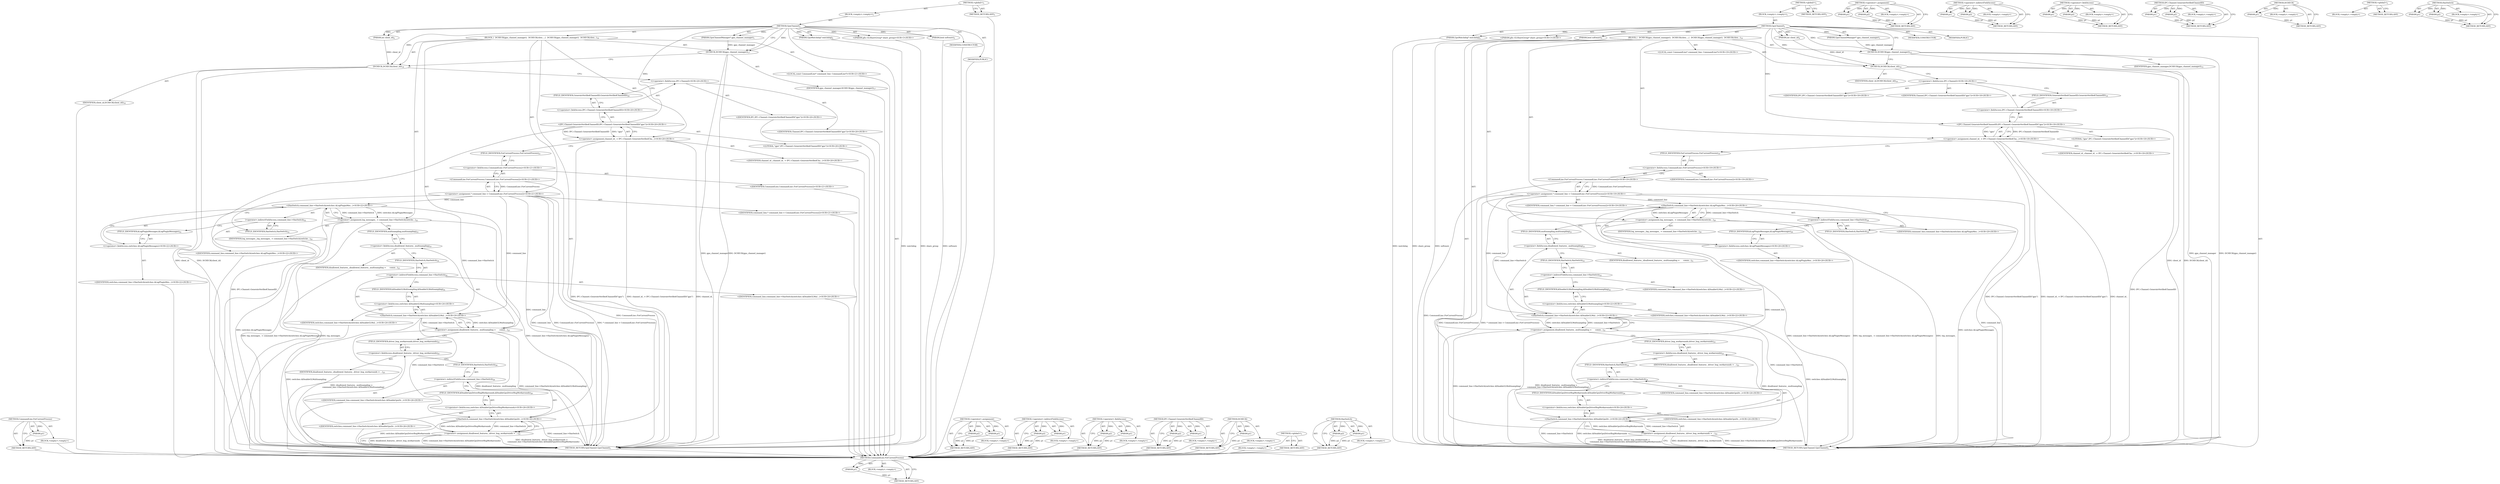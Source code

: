 digraph "HasSwitch" {
vulnerable_120 [label=<(METHOD,CommandLine.ForCurrentProcess)>];
vulnerable_121 [label=<(PARAM,p1)>];
vulnerable_122 [label=<(BLOCK,&lt;empty&gt;,&lt;empty&gt;)>];
vulnerable_123 [label=<(METHOD_RETURN,ANY)>];
vulnerable_6 [label=<(METHOD,&lt;global&gt;)<SUB>1</SUB>>];
vulnerable_7 [label=<(BLOCK,&lt;empty&gt;,&lt;empty&gt;)<SUB>1</SUB>>];
vulnerable_8 [label=<(METHOD,GpuChannel)<SUB>1</SUB>>];
vulnerable_9 [label=<(PARAM,GpuChannelManager* gpu_channel_manager)<SUB>1</SUB>>];
vulnerable_10 [label=<(PARAM,GpuWatchdog* watchdog)<SUB>2</SUB>>];
vulnerable_11 [label="<(PARAM,gfx::GLShareGroup* share_group)<SUB>3</SUB>>"];
vulnerable_12 [label=<(PARAM,int client_id)<SUB>4</SUB>>];
vulnerable_13 [label=<(PARAM,bool software)<SUB>5</SUB>>];
vulnerable_14 [label=<(BLOCK,{
  DCHECK(gpu_channel_manager);
  DCHECK(clien...,{
  DCHECK(gpu_channel_manager);
  DCHECK(clien...)<SUB>16</SUB>>];
vulnerable_15 [label=<(DCHECK,DCHECK(gpu_channel_manager))<SUB>17</SUB>>];
vulnerable_16 [label=<(IDENTIFIER,gpu_channel_manager,DCHECK(gpu_channel_manager))<SUB>17</SUB>>];
vulnerable_17 [label=<(DCHECK,DCHECK(client_id))<SUB>18</SUB>>];
vulnerable_18 [label=<(IDENTIFIER,client_id,DCHECK(client_id))<SUB>18</SUB>>];
vulnerable_19 [label="<(&lt;operator&gt;.assignment,channel_id_ = IPC::Channel::GenerateVerifiedCha...)<SUB>20</SUB>>"];
vulnerable_20 [label="<(IDENTIFIER,channel_id_,channel_id_ = IPC::Channel::GenerateVerifiedCha...)<SUB>20</SUB>>"];
vulnerable_21 [label="<(IPC.Channel.GenerateVerifiedChannelID,IPC::Channel::GenerateVerifiedChannelID(&quot;gpu&quot;))<SUB>20</SUB>>"];
vulnerable_22 [label="<(&lt;operator&gt;.fieldAccess,IPC::Channel::GenerateVerifiedChannelID)<SUB>20</SUB>>"];
vulnerable_23 [label="<(&lt;operator&gt;.fieldAccess,IPC::Channel)<SUB>20</SUB>>"];
vulnerable_24 [label="<(IDENTIFIER,IPC,IPC::Channel::GenerateVerifiedChannelID(&quot;gpu&quot;))<SUB>20</SUB>>"];
vulnerable_25 [label="<(IDENTIFIER,Channel,IPC::Channel::GenerateVerifiedChannelID(&quot;gpu&quot;))<SUB>20</SUB>>"];
vulnerable_26 [label=<(FIELD_IDENTIFIER,GenerateVerifiedChannelID,GenerateVerifiedChannelID)<SUB>20</SUB>>];
vulnerable_27 [label="<(LITERAL,&quot;gpu&quot;,IPC::Channel::GenerateVerifiedChannelID(&quot;gpu&quot;))<SUB>20</SUB>>"];
vulnerable_28 [label="<(LOCAL,const CommandLine* command_line: CommandLine*)<SUB>21</SUB>>"];
vulnerable_29 [label="<(&lt;operator&gt;.assignment,* command_line = CommandLine::ForCurrentProcess())<SUB>21</SUB>>"];
vulnerable_30 [label="<(IDENTIFIER,command_line,* command_line = CommandLine::ForCurrentProcess())<SUB>21</SUB>>"];
vulnerable_31 [label="<(CommandLine.ForCurrentProcess,CommandLine::ForCurrentProcess())<SUB>21</SUB>>"];
vulnerable_32 [label="<(&lt;operator&gt;.fieldAccess,CommandLine::ForCurrentProcess)<SUB>21</SUB>>"];
vulnerable_33 [label="<(IDENTIFIER,CommandLine,CommandLine::ForCurrentProcess())<SUB>21</SUB>>"];
vulnerable_34 [label=<(FIELD_IDENTIFIER,ForCurrentProcess,ForCurrentProcess)<SUB>21</SUB>>];
vulnerable_35 [label=<(&lt;operator&gt;.assignment,log_messages_ = command_line-&gt;HasSwitch(switche...)<SUB>22</SUB>>];
vulnerable_36 [label=<(IDENTIFIER,log_messages_,log_messages_ = command_line-&gt;HasSwitch(switche...)<SUB>22</SUB>>];
vulnerable_37 [label="<(HasSwitch,command_line-&gt;HasSwitch(switches::kLogPluginMes...)<SUB>22</SUB>>"];
vulnerable_38 [label=<(&lt;operator&gt;.indirectFieldAccess,command_line-&gt;HasSwitch)<SUB>22</SUB>>];
vulnerable_39 [label="<(IDENTIFIER,command_line,command_line-&gt;HasSwitch(switches::kLogPluginMes...)<SUB>22</SUB>>"];
vulnerable_40 [label=<(FIELD_IDENTIFIER,HasSwitch,HasSwitch)<SUB>22</SUB>>];
vulnerable_41 [label="<(&lt;operator&gt;.fieldAccess,switches::kLogPluginMessages)<SUB>22</SUB>>"];
vulnerable_42 [label="<(IDENTIFIER,switches,command_line-&gt;HasSwitch(switches::kLogPluginMes...)<SUB>22</SUB>>"];
vulnerable_43 [label=<(FIELD_IDENTIFIER,kLogPluginMessages,kLogPluginMessages)<SUB>22</SUB>>];
vulnerable_44 [label=<(&lt;operator&gt;.assignment,disallowed_features_.multisampling =
      comm...)<SUB>23</SUB>>];
vulnerable_45 [label=<(&lt;operator&gt;.fieldAccess,disallowed_features_.multisampling)<SUB>23</SUB>>];
vulnerable_46 [label=<(IDENTIFIER,disallowed_features_,disallowed_features_.multisampling =
      comm...)<SUB>23</SUB>>];
vulnerable_47 [label=<(FIELD_IDENTIFIER,multisampling,multisampling)<SUB>23</SUB>>];
vulnerable_48 [label="<(HasSwitch,command_line-&gt;HasSwitch(switches::kDisableGLMul...)<SUB>24</SUB>>"];
vulnerable_49 [label=<(&lt;operator&gt;.indirectFieldAccess,command_line-&gt;HasSwitch)<SUB>24</SUB>>];
vulnerable_50 [label="<(IDENTIFIER,command_line,command_line-&gt;HasSwitch(switches::kDisableGLMul...)<SUB>24</SUB>>"];
vulnerable_51 [label=<(FIELD_IDENTIFIER,HasSwitch,HasSwitch)<SUB>24</SUB>>];
vulnerable_52 [label="<(&lt;operator&gt;.fieldAccess,switches::kDisableGLMultisampling)<SUB>24</SUB>>"];
vulnerable_53 [label="<(IDENTIFIER,switches,command_line-&gt;HasSwitch(switches::kDisableGLMul...)<SUB>24</SUB>>"];
vulnerable_54 [label=<(FIELD_IDENTIFIER,kDisableGLMultisampling,kDisableGLMultisampling)<SUB>24</SUB>>];
vulnerable_55 [label=<(&lt;operator&gt;.assignment,disallowed_features_.driver_bug_workarounds =
 ...)<SUB>25</SUB>>];
vulnerable_56 [label=<(&lt;operator&gt;.fieldAccess,disallowed_features_.driver_bug_workarounds)<SUB>25</SUB>>];
vulnerable_57 [label=<(IDENTIFIER,disallowed_features_,disallowed_features_.driver_bug_workarounds =
 ...)<SUB>25</SUB>>];
vulnerable_58 [label=<(FIELD_IDENTIFIER,driver_bug_workarounds,driver_bug_workarounds)<SUB>25</SUB>>];
vulnerable_59 [label="<(HasSwitch,command_line-&gt;HasSwitch(switches::kDisableGpuDr...)<SUB>26</SUB>>"];
vulnerable_60 [label=<(&lt;operator&gt;.indirectFieldAccess,command_line-&gt;HasSwitch)<SUB>26</SUB>>];
vulnerable_61 [label="<(IDENTIFIER,command_line,command_line-&gt;HasSwitch(switches::kDisableGpuDr...)<SUB>26</SUB>>"];
vulnerable_62 [label=<(FIELD_IDENTIFIER,HasSwitch,HasSwitch)<SUB>26</SUB>>];
vulnerable_63 [label="<(&lt;operator&gt;.fieldAccess,switches::kDisableGpuDriverBugWorkarounds)<SUB>26</SUB>>"];
vulnerable_64 [label="<(IDENTIFIER,switches,command_line-&gt;HasSwitch(switches::kDisableGpuDr...)<SUB>26</SUB>>"];
vulnerable_65 [label=<(FIELD_IDENTIFIER,kDisableGpuDriverBugWorkarounds,kDisableGpuDriverBugWorkarounds)<SUB>26</SUB>>];
vulnerable_66 [label=<(MODIFIER,CONSTRUCTOR)>];
vulnerable_67 [label=<(MODIFIER,PUBLIC)>];
vulnerable_68 [label=<(METHOD_RETURN,GpuChannel.GpuChannel)<SUB>1</SUB>>];
vulnerable_70 [label=<(METHOD_RETURN,ANY)<SUB>1</SUB>>];
vulnerable_105 [label=<(METHOD,&lt;operator&gt;.assignment)>];
vulnerable_106 [label=<(PARAM,p1)>];
vulnerable_107 [label=<(PARAM,p2)>];
vulnerable_108 [label=<(BLOCK,&lt;empty&gt;,&lt;empty&gt;)>];
vulnerable_109 [label=<(METHOD_RETURN,ANY)>];
vulnerable_129 [label=<(METHOD,&lt;operator&gt;.indirectFieldAccess)>];
vulnerable_130 [label=<(PARAM,p1)>];
vulnerable_131 [label=<(PARAM,p2)>];
vulnerable_132 [label=<(BLOCK,&lt;empty&gt;,&lt;empty&gt;)>];
vulnerable_133 [label=<(METHOD_RETURN,ANY)>];
vulnerable_115 [label=<(METHOD,&lt;operator&gt;.fieldAccess)>];
vulnerable_116 [label=<(PARAM,p1)>];
vulnerable_117 [label=<(PARAM,p2)>];
vulnerable_118 [label=<(BLOCK,&lt;empty&gt;,&lt;empty&gt;)>];
vulnerable_119 [label=<(METHOD_RETURN,ANY)>];
vulnerable_110 [label=<(METHOD,IPC.Channel.GenerateVerifiedChannelID)>];
vulnerable_111 [label=<(PARAM,p1)>];
vulnerable_112 [label=<(PARAM,p2)>];
vulnerable_113 [label=<(BLOCK,&lt;empty&gt;,&lt;empty&gt;)>];
vulnerable_114 [label=<(METHOD_RETURN,ANY)>];
vulnerable_101 [label=<(METHOD,DCHECK)>];
vulnerable_102 [label=<(PARAM,p1)>];
vulnerable_103 [label=<(BLOCK,&lt;empty&gt;,&lt;empty&gt;)>];
vulnerable_104 [label=<(METHOD_RETURN,ANY)>];
vulnerable_95 [label=<(METHOD,&lt;global&gt;)<SUB>1</SUB>>];
vulnerable_96 [label=<(BLOCK,&lt;empty&gt;,&lt;empty&gt;)>];
vulnerable_97 [label=<(METHOD_RETURN,ANY)>];
vulnerable_124 [label=<(METHOD,HasSwitch)>];
vulnerable_125 [label=<(PARAM,p1)>];
vulnerable_126 [label=<(PARAM,p2)>];
vulnerable_127 [label=<(BLOCK,&lt;empty&gt;,&lt;empty&gt;)>];
vulnerable_128 [label=<(METHOD_RETURN,ANY)>];
fixed_120 [label=<(METHOD,CommandLine.ForCurrentProcess)>];
fixed_121 [label=<(PARAM,p1)>];
fixed_122 [label=<(BLOCK,&lt;empty&gt;,&lt;empty&gt;)>];
fixed_123 [label=<(METHOD_RETURN,ANY)>];
fixed_6 [label=<(METHOD,&lt;global&gt;)<SUB>1</SUB>>];
fixed_7 [label=<(BLOCK,&lt;empty&gt;,&lt;empty&gt;)<SUB>1</SUB>>];
fixed_8 [label=<(METHOD,GpuChannel)<SUB>1</SUB>>];
fixed_9 [label=<(PARAM,GpuChannelManager* gpu_channel_manager)<SUB>1</SUB>>];
fixed_10 [label=<(PARAM,GpuWatchdog* watchdog)<SUB>2</SUB>>];
fixed_11 [label="<(PARAM,gfx::GLShareGroup* share_group)<SUB>3</SUB>>"];
fixed_12 [label=<(PARAM,int client_id)<SUB>4</SUB>>];
fixed_13 [label=<(PARAM,bool software)<SUB>5</SUB>>];
fixed_14 [label=<(BLOCK,{
  DCHECK(gpu_channel_manager);
  DCHECK(clien...,{
  DCHECK(gpu_channel_manager);
  DCHECK(clien...)<SUB>14</SUB>>];
fixed_15 [label=<(DCHECK,DCHECK(gpu_channel_manager))<SUB>15</SUB>>];
fixed_16 [label=<(IDENTIFIER,gpu_channel_manager,DCHECK(gpu_channel_manager))<SUB>15</SUB>>];
fixed_17 [label=<(DCHECK,DCHECK(client_id))<SUB>16</SUB>>];
fixed_18 [label=<(IDENTIFIER,client_id,DCHECK(client_id))<SUB>16</SUB>>];
fixed_19 [label="<(&lt;operator&gt;.assignment,channel_id_ = IPC::Channel::GenerateVerifiedCha...)<SUB>18</SUB>>"];
fixed_20 [label="<(IDENTIFIER,channel_id_,channel_id_ = IPC::Channel::GenerateVerifiedCha...)<SUB>18</SUB>>"];
fixed_21 [label="<(IPC.Channel.GenerateVerifiedChannelID,IPC::Channel::GenerateVerifiedChannelID(&quot;gpu&quot;))<SUB>18</SUB>>"];
fixed_22 [label="<(&lt;operator&gt;.fieldAccess,IPC::Channel::GenerateVerifiedChannelID)<SUB>18</SUB>>"];
fixed_23 [label="<(&lt;operator&gt;.fieldAccess,IPC::Channel)<SUB>18</SUB>>"];
fixed_24 [label="<(IDENTIFIER,IPC,IPC::Channel::GenerateVerifiedChannelID(&quot;gpu&quot;))<SUB>18</SUB>>"];
fixed_25 [label="<(IDENTIFIER,Channel,IPC::Channel::GenerateVerifiedChannelID(&quot;gpu&quot;))<SUB>18</SUB>>"];
fixed_26 [label=<(FIELD_IDENTIFIER,GenerateVerifiedChannelID,GenerateVerifiedChannelID)<SUB>18</SUB>>];
fixed_27 [label="<(LITERAL,&quot;gpu&quot;,IPC::Channel::GenerateVerifiedChannelID(&quot;gpu&quot;))<SUB>18</SUB>>"];
fixed_28 [label="<(LOCAL,const CommandLine* command_line: CommandLine*)<SUB>19</SUB>>"];
fixed_29 [label="<(&lt;operator&gt;.assignment,* command_line = CommandLine::ForCurrentProcess())<SUB>19</SUB>>"];
fixed_30 [label="<(IDENTIFIER,command_line,* command_line = CommandLine::ForCurrentProcess())<SUB>19</SUB>>"];
fixed_31 [label="<(CommandLine.ForCurrentProcess,CommandLine::ForCurrentProcess())<SUB>19</SUB>>"];
fixed_32 [label="<(&lt;operator&gt;.fieldAccess,CommandLine::ForCurrentProcess)<SUB>19</SUB>>"];
fixed_33 [label="<(IDENTIFIER,CommandLine,CommandLine::ForCurrentProcess())<SUB>19</SUB>>"];
fixed_34 [label=<(FIELD_IDENTIFIER,ForCurrentProcess,ForCurrentProcess)<SUB>19</SUB>>];
fixed_35 [label=<(&lt;operator&gt;.assignment,log_messages_ = command_line-&gt;HasSwitch(switche...)<SUB>20</SUB>>];
fixed_36 [label=<(IDENTIFIER,log_messages_,log_messages_ = command_line-&gt;HasSwitch(switche...)<SUB>20</SUB>>];
fixed_37 [label="<(HasSwitch,command_line-&gt;HasSwitch(switches::kLogPluginMes...)<SUB>20</SUB>>"];
fixed_38 [label=<(&lt;operator&gt;.indirectFieldAccess,command_line-&gt;HasSwitch)<SUB>20</SUB>>];
fixed_39 [label="<(IDENTIFIER,command_line,command_line-&gt;HasSwitch(switches::kLogPluginMes...)<SUB>20</SUB>>"];
fixed_40 [label=<(FIELD_IDENTIFIER,HasSwitch,HasSwitch)<SUB>20</SUB>>];
fixed_41 [label="<(&lt;operator&gt;.fieldAccess,switches::kLogPluginMessages)<SUB>20</SUB>>"];
fixed_42 [label="<(IDENTIFIER,switches,command_line-&gt;HasSwitch(switches::kLogPluginMes...)<SUB>20</SUB>>"];
fixed_43 [label=<(FIELD_IDENTIFIER,kLogPluginMessages,kLogPluginMessages)<SUB>20</SUB>>];
fixed_44 [label=<(&lt;operator&gt;.assignment,disallowed_features_.multisampling =
      comm...)<SUB>21</SUB>>];
fixed_45 [label=<(&lt;operator&gt;.fieldAccess,disallowed_features_.multisampling)<SUB>21</SUB>>];
fixed_46 [label=<(IDENTIFIER,disallowed_features_,disallowed_features_.multisampling =
      comm...)<SUB>21</SUB>>];
fixed_47 [label=<(FIELD_IDENTIFIER,multisampling,multisampling)<SUB>21</SUB>>];
fixed_48 [label="<(HasSwitch,command_line-&gt;HasSwitch(switches::kDisableGLMul...)<SUB>22</SUB>>"];
fixed_49 [label=<(&lt;operator&gt;.indirectFieldAccess,command_line-&gt;HasSwitch)<SUB>22</SUB>>];
fixed_50 [label="<(IDENTIFIER,command_line,command_line-&gt;HasSwitch(switches::kDisableGLMul...)<SUB>22</SUB>>"];
fixed_51 [label=<(FIELD_IDENTIFIER,HasSwitch,HasSwitch)<SUB>22</SUB>>];
fixed_52 [label="<(&lt;operator&gt;.fieldAccess,switches::kDisableGLMultisampling)<SUB>22</SUB>>"];
fixed_53 [label="<(IDENTIFIER,switches,command_line-&gt;HasSwitch(switches::kDisableGLMul...)<SUB>22</SUB>>"];
fixed_54 [label=<(FIELD_IDENTIFIER,kDisableGLMultisampling,kDisableGLMultisampling)<SUB>22</SUB>>];
fixed_55 [label=<(&lt;operator&gt;.assignment,disallowed_features_.driver_bug_workarounds =
 ...)<SUB>23</SUB>>];
fixed_56 [label=<(&lt;operator&gt;.fieldAccess,disallowed_features_.driver_bug_workarounds)<SUB>23</SUB>>];
fixed_57 [label=<(IDENTIFIER,disallowed_features_,disallowed_features_.driver_bug_workarounds =
 ...)<SUB>23</SUB>>];
fixed_58 [label=<(FIELD_IDENTIFIER,driver_bug_workarounds,driver_bug_workarounds)<SUB>23</SUB>>];
fixed_59 [label="<(HasSwitch,command_line-&gt;HasSwitch(switches::kDisableGpuDr...)<SUB>24</SUB>>"];
fixed_60 [label=<(&lt;operator&gt;.indirectFieldAccess,command_line-&gt;HasSwitch)<SUB>24</SUB>>];
fixed_61 [label="<(IDENTIFIER,command_line,command_line-&gt;HasSwitch(switches::kDisableGpuDr...)<SUB>24</SUB>>"];
fixed_62 [label=<(FIELD_IDENTIFIER,HasSwitch,HasSwitch)<SUB>24</SUB>>];
fixed_63 [label="<(&lt;operator&gt;.fieldAccess,switches::kDisableGpuDriverBugWorkarounds)<SUB>24</SUB>>"];
fixed_64 [label="<(IDENTIFIER,switches,command_line-&gt;HasSwitch(switches::kDisableGpuDr...)<SUB>24</SUB>>"];
fixed_65 [label=<(FIELD_IDENTIFIER,kDisableGpuDriverBugWorkarounds,kDisableGpuDriverBugWorkarounds)<SUB>24</SUB>>];
fixed_66 [label=<(MODIFIER,CONSTRUCTOR)>];
fixed_67 [label=<(MODIFIER,PUBLIC)>];
fixed_68 [label=<(METHOD_RETURN,GpuChannel.GpuChannel)<SUB>1</SUB>>];
fixed_70 [label=<(METHOD_RETURN,ANY)<SUB>1</SUB>>];
fixed_105 [label=<(METHOD,&lt;operator&gt;.assignment)>];
fixed_106 [label=<(PARAM,p1)>];
fixed_107 [label=<(PARAM,p2)>];
fixed_108 [label=<(BLOCK,&lt;empty&gt;,&lt;empty&gt;)>];
fixed_109 [label=<(METHOD_RETURN,ANY)>];
fixed_129 [label=<(METHOD,&lt;operator&gt;.indirectFieldAccess)>];
fixed_130 [label=<(PARAM,p1)>];
fixed_131 [label=<(PARAM,p2)>];
fixed_132 [label=<(BLOCK,&lt;empty&gt;,&lt;empty&gt;)>];
fixed_133 [label=<(METHOD_RETURN,ANY)>];
fixed_115 [label=<(METHOD,&lt;operator&gt;.fieldAccess)>];
fixed_116 [label=<(PARAM,p1)>];
fixed_117 [label=<(PARAM,p2)>];
fixed_118 [label=<(BLOCK,&lt;empty&gt;,&lt;empty&gt;)>];
fixed_119 [label=<(METHOD_RETURN,ANY)>];
fixed_110 [label=<(METHOD,IPC.Channel.GenerateVerifiedChannelID)>];
fixed_111 [label=<(PARAM,p1)>];
fixed_112 [label=<(PARAM,p2)>];
fixed_113 [label=<(BLOCK,&lt;empty&gt;,&lt;empty&gt;)>];
fixed_114 [label=<(METHOD_RETURN,ANY)>];
fixed_101 [label=<(METHOD,DCHECK)>];
fixed_102 [label=<(PARAM,p1)>];
fixed_103 [label=<(BLOCK,&lt;empty&gt;,&lt;empty&gt;)>];
fixed_104 [label=<(METHOD_RETURN,ANY)>];
fixed_95 [label=<(METHOD,&lt;global&gt;)<SUB>1</SUB>>];
fixed_96 [label=<(BLOCK,&lt;empty&gt;,&lt;empty&gt;)>];
fixed_97 [label=<(METHOD_RETURN,ANY)>];
fixed_124 [label=<(METHOD,HasSwitch)>];
fixed_125 [label=<(PARAM,p1)>];
fixed_126 [label=<(PARAM,p2)>];
fixed_127 [label=<(BLOCK,&lt;empty&gt;,&lt;empty&gt;)>];
fixed_128 [label=<(METHOD_RETURN,ANY)>];
vulnerable_120 -> vulnerable_121  [key=0, label="AST: "];
vulnerable_120 -> vulnerable_121  [key=1, label="DDG: "];
vulnerable_120 -> vulnerable_122  [key=0, label="AST: "];
vulnerable_120 -> vulnerable_123  [key=0, label="AST: "];
vulnerable_120 -> vulnerable_123  [key=1, label="CFG: "];
vulnerable_121 -> vulnerable_123  [key=0, label="DDG: p1"];
vulnerable_122 -> fixed_120  [key=0];
vulnerable_123 -> fixed_120  [key=0];
vulnerable_6 -> vulnerable_7  [key=0, label="AST: "];
vulnerable_6 -> vulnerable_70  [key=0, label="AST: "];
vulnerable_6 -> vulnerable_70  [key=1, label="CFG: "];
vulnerable_7 -> vulnerable_8  [key=0, label="AST: "];
vulnerable_8 -> vulnerable_9  [key=0, label="AST: "];
vulnerable_8 -> vulnerable_9  [key=1, label="DDG: "];
vulnerable_8 -> vulnerable_10  [key=0, label="AST: "];
vulnerable_8 -> vulnerable_10  [key=1, label="DDG: "];
vulnerable_8 -> vulnerable_11  [key=0, label="AST: "];
vulnerable_8 -> vulnerable_11  [key=1, label="DDG: "];
vulnerable_8 -> vulnerable_12  [key=0, label="AST: "];
vulnerable_8 -> vulnerable_12  [key=1, label="DDG: "];
vulnerable_8 -> vulnerable_13  [key=0, label="AST: "];
vulnerable_8 -> vulnerable_13  [key=1, label="DDG: "];
vulnerable_8 -> vulnerable_14  [key=0, label="AST: "];
vulnerable_8 -> vulnerable_66  [key=0, label="AST: "];
vulnerable_8 -> vulnerable_67  [key=0, label="AST: "];
vulnerable_8 -> vulnerable_68  [key=0, label="AST: "];
vulnerable_8 -> vulnerable_15  [key=0, label="CFG: "];
vulnerable_8 -> vulnerable_15  [key=1, label="DDG: "];
vulnerable_8 -> vulnerable_17  [key=0, label="DDG: "];
vulnerable_8 -> vulnerable_21  [key=0, label="DDG: "];
vulnerable_9 -> vulnerable_15  [key=0, label="DDG: gpu_channel_manager"];
vulnerable_10 -> vulnerable_68  [key=0, label="DDG: watchdog"];
vulnerable_11 -> vulnerable_68  [key=0, label="DDG: share_group"];
vulnerable_12 -> vulnerable_17  [key=0, label="DDG: client_id"];
vulnerable_13 -> vulnerable_68  [key=0, label="DDG: software"];
vulnerable_14 -> vulnerable_15  [key=0, label="AST: "];
vulnerable_14 -> vulnerable_17  [key=0, label="AST: "];
vulnerable_14 -> vulnerable_19  [key=0, label="AST: "];
vulnerable_14 -> vulnerable_28  [key=0, label="AST: "];
vulnerable_14 -> vulnerable_29  [key=0, label="AST: "];
vulnerable_14 -> vulnerable_35  [key=0, label="AST: "];
vulnerable_14 -> vulnerable_44  [key=0, label="AST: "];
vulnerable_14 -> vulnerable_55  [key=0, label="AST: "];
vulnerable_15 -> vulnerable_16  [key=0, label="AST: "];
vulnerable_15 -> vulnerable_17  [key=0, label="CFG: "];
vulnerable_15 -> vulnerable_68  [key=0, label="DDG: gpu_channel_manager"];
vulnerable_15 -> vulnerable_68  [key=1, label="DDG: DCHECK(gpu_channel_manager)"];
vulnerable_16 -> fixed_120  [key=0];
vulnerable_17 -> vulnerable_18  [key=0, label="AST: "];
vulnerable_17 -> vulnerable_23  [key=0, label="CFG: "];
vulnerable_17 -> vulnerable_68  [key=0, label="DDG: client_id"];
vulnerable_17 -> vulnerable_68  [key=1, label="DDG: DCHECK(client_id)"];
vulnerable_18 -> fixed_120  [key=0];
vulnerable_19 -> vulnerable_20  [key=0, label="AST: "];
vulnerable_19 -> vulnerable_21  [key=0, label="AST: "];
vulnerable_19 -> vulnerable_34  [key=0, label="CFG: "];
vulnerable_19 -> vulnerable_68  [key=0, label="DDG: IPC::Channel::GenerateVerifiedChannelID(&quot;gpu&quot;)"];
vulnerable_19 -> vulnerable_68  [key=1, label="DDG: channel_id_ = IPC::Channel::GenerateVerifiedChannelID(&quot;gpu&quot;)"];
vulnerable_19 -> vulnerable_68  [key=2, label="DDG: channel_id_"];
vulnerable_20 -> fixed_120  [key=0];
vulnerable_21 -> vulnerable_22  [key=0, label="AST: "];
vulnerable_21 -> vulnerable_27  [key=0, label="AST: "];
vulnerable_21 -> vulnerable_19  [key=0, label="CFG: "];
vulnerable_21 -> vulnerable_19  [key=1, label="DDG: IPC::Channel::GenerateVerifiedChannelID"];
vulnerable_21 -> vulnerable_19  [key=2, label="DDG: &quot;gpu&quot;"];
vulnerable_21 -> vulnerable_68  [key=0, label="DDG: IPC::Channel::GenerateVerifiedChannelID"];
vulnerable_22 -> vulnerable_23  [key=0, label="AST: "];
vulnerable_22 -> vulnerable_26  [key=0, label="AST: "];
vulnerable_22 -> vulnerable_21  [key=0, label="CFG: "];
vulnerable_23 -> vulnerable_24  [key=0, label="AST: "];
vulnerable_23 -> vulnerable_25  [key=0, label="AST: "];
vulnerable_23 -> vulnerable_26  [key=0, label="CFG: "];
vulnerable_24 -> fixed_120  [key=0];
vulnerable_25 -> fixed_120  [key=0];
vulnerable_26 -> vulnerable_22  [key=0, label="CFG: "];
vulnerable_27 -> fixed_120  [key=0];
vulnerable_28 -> fixed_120  [key=0];
vulnerable_29 -> vulnerable_30  [key=0, label="AST: "];
vulnerable_29 -> vulnerable_31  [key=0, label="AST: "];
vulnerable_29 -> vulnerable_40  [key=0, label="CFG: "];
vulnerable_29 -> vulnerable_68  [key=0, label="DDG: command_line"];
vulnerable_29 -> vulnerable_68  [key=1, label="DDG: CommandLine::ForCurrentProcess()"];
vulnerable_29 -> vulnerable_68  [key=2, label="DDG: * command_line = CommandLine::ForCurrentProcess()"];
vulnerable_29 -> vulnerable_37  [key=0, label="DDG: command_line"];
vulnerable_29 -> vulnerable_48  [key=0, label="DDG: command_line"];
vulnerable_29 -> vulnerable_59  [key=0, label="DDG: command_line"];
vulnerable_30 -> fixed_120  [key=0];
vulnerable_31 -> vulnerable_32  [key=0, label="AST: "];
vulnerable_31 -> vulnerable_29  [key=0, label="CFG: "];
vulnerable_31 -> vulnerable_29  [key=1, label="DDG: CommandLine::ForCurrentProcess"];
vulnerable_31 -> vulnerable_68  [key=0, label="DDG: CommandLine::ForCurrentProcess"];
vulnerable_32 -> vulnerable_33  [key=0, label="AST: "];
vulnerable_32 -> vulnerable_34  [key=0, label="AST: "];
vulnerable_32 -> vulnerable_31  [key=0, label="CFG: "];
vulnerable_33 -> fixed_120  [key=0];
vulnerable_34 -> vulnerable_32  [key=0, label="CFG: "];
vulnerable_35 -> vulnerable_36  [key=0, label="AST: "];
vulnerable_35 -> vulnerable_37  [key=0, label="AST: "];
vulnerable_35 -> vulnerable_47  [key=0, label="CFG: "];
vulnerable_35 -> vulnerable_68  [key=0, label="DDG: command_line-&gt;HasSwitch(switches::kLogPluginMessages)"];
vulnerable_35 -> vulnerable_68  [key=1, label="DDG: log_messages_ = command_line-&gt;HasSwitch(switches::kLogPluginMessages)"];
vulnerable_35 -> vulnerable_68  [key=2, label="DDG: log_messages_"];
vulnerable_36 -> fixed_120  [key=0];
vulnerable_37 -> vulnerable_38  [key=0, label="AST: "];
vulnerable_37 -> vulnerable_41  [key=0, label="AST: "];
vulnerable_37 -> vulnerable_35  [key=0, label="CFG: "];
vulnerable_37 -> vulnerable_35  [key=1, label="DDG: command_line-&gt;HasSwitch"];
vulnerable_37 -> vulnerable_35  [key=2, label="DDG: switches::kLogPluginMessages"];
vulnerable_37 -> vulnerable_68  [key=0, label="DDG: switches::kLogPluginMessages"];
vulnerable_37 -> vulnerable_48  [key=0, label="DDG: command_line-&gt;HasSwitch"];
vulnerable_38 -> vulnerable_39  [key=0, label="AST: "];
vulnerable_38 -> vulnerable_40  [key=0, label="AST: "];
vulnerable_38 -> vulnerable_43  [key=0, label="CFG: "];
vulnerable_39 -> fixed_120  [key=0];
vulnerable_40 -> vulnerable_38  [key=0, label="CFG: "];
vulnerable_41 -> vulnerable_42  [key=0, label="AST: "];
vulnerable_41 -> vulnerable_43  [key=0, label="AST: "];
vulnerable_41 -> vulnerable_37  [key=0, label="CFG: "];
vulnerable_42 -> fixed_120  [key=0];
vulnerable_43 -> vulnerable_41  [key=0, label="CFG: "];
vulnerable_44 -> vulnerable_45  [key=0, label="AST: "];
vulnerable_44 -> vulnerable_48  [key=0, label="AST: "];
vulnerable_44 -> vulnerable_58  [key=0, label="CFG: "];
vulnerable_44 -> vulnerable_68  [key=0, label="DDG: disallowed_features_.multisampling"];
vulnerable_44 -> vulnerable_68  [key=1, label="DDG: command_line-&gt;HasSwitch(switches::kDisableGLMultisampling)"];
vulnerable_44 -> vulnerable_68  [key=2, label="DDG: disallowed_features_.multisampling =
      command_line-&gt;HasSwitch(switches::kDisableGLMultisampling)"];
vulnerable_45 -> vulnerable_46  [key=0, label="AST: "];
vulnerable_45 -> vulnerable_47  [key=0, label="AST: "];
vulnerable_45 -> vulnerable_51  [key=0, label="CFG: "];
vulnerable_46 -> fixed_120  [key=0];
vulnerable_47 -> vulnerable_45  [key=0, label="CFG: "];
vulnerable_48 -> vulnerable_49  [key=0, label="AST: "];
vulnerable_48 -> vulnerable_52  [key=0, label="AST: "];
vulnerable_48 -> vulnerable_44  [key=0, label="CFG: "];
vulnerable_48 -> vulnerable_44  [key=1, label="DDG: command_line-&gt;HasSwitch"];
vulnerable_48 -> vulnerable_44  [key=2, label="DDG: switches::kDisableGLMultisampling"];
vulnerable_48 -> vulnerable_68  [key=0, label="DDG: switches::kDisableGLMultisampling"];
vulnerable_48 -> vulnerable_59  [key=0, label="DDG: command_line-&gt;HasSwitch"];
vulnerable_49 -> vulnerable_50  [key=0, label="AST: "];
vulnerable_49 -> vulnerable_51  [key=0, label="AST: "];
vulnerable_49 -> vulnerable_54  [key=0, label="CFG: "];
vulnerable_50 -> fixed_120  [key=0];
vulnerable_51 -> vulnerable_49  [key=0, label="CFG: "];
vulnerable_52 -> vulnerable_53  [key=0, label="AST: "];
vulnerable_52 -> vulnerable_54  [key=0, label="AST: "];
vulnerable_52 -> vulnerable_48  [key=0, label="CFG: "];
vulnerable_53 -> fixed_120  [key=0];
vulnerable_54 -> vulnerable_52  [key=0, label="CFG: "];
vulnerable_55 -> vulnerable_56  [key=0, label="AST: "];
vulnerable_55 -> vulnerable_59  [key=0, label="AST: "];
vulnerable_55 -> vulnerable_68  [key=0, label="CFG: "];
vulnerable_55 -> vulnerable_68  [key=1, label="DDG: disallowed_features_.driver_bug_workarounds"];
vulnerable_55 -> vulnerable_68  [key=2, label="DDG: command_line-&gt;HasSwitch(switches::kDisableGpuDriverBugWorkarounds)"];
vulnerable_55 -> vulnerable_68  [key=3, label="DDG: disallowed_features_.driver_bug_workarounds =
      command_line-&gt;HasSwitch(switches::kDisableGpuDriverBugWorkarounds)"];
vulnerable_56 -> vulnerable_57  [key=0, label="AST: "];
vulnerable_56 -> vulnerable_58  [key=0, label="AST: "];
vulnerable_56 -> vulnerable_62  [key=0, label="CFG: "];
vulnerable_57 -> fixed_120  [key=0];
vulnerable_58 -> vulnerable_56  [key=0, label="CFG: "];
vulnerable_59 -> vulnerable_60  [key=0, label="AST: "];
vulnerable_59 -> vulnerable_63  [key=0, label="AST: "];
vulnerable_59 -> vulnerable_55  [key=0, label="CFG: "];
vulnerable_59 -> vulnerable_55  [key=1, label="DDG: command_line-&gt;HasSwitch"];
vulnerable_59 -> vulnerable_55  [key=2, label="DDG: switches::kDisableGpuDriverBugWorkarounds"];
vulnerable_59 -> vulnerable_68  [key=0, label="DDG: command_line-&gt;HasSwitch"];
vulnerable_59 -> vulnerable_68  [key=1, label="DDG: switches::kDisableGpuDriverBugWorkarounds"];
vulnerable_60 -> vulnerable_61  [key=0, label="AST: "];
vulnerable_60 -> vulnerable_62  [key=0, label="AST: "];
vulnerable_60 -> vulnerable_65  [key=0, label="CFG: "];
vulnerable_61 -> fixed_120  [key=0];
vulnerable_62 -> vulnerable_60  [key=0, label="CFG: "];
vulnerable_63 -> vulnerable_64  [key=0, label="AST: "];
vulnerable_63 -> vulnerable_65  [key=0, label="AST: "];
vulnerable_63 -> vulnerable_59  [key=0, label="CFG: "];
vulnerable_64 -> fixed_120  [key=0];
vulnerable_65 -> vulnerable_63  [key=0, label="CFG: "];
vulnerable_66 -> fixed_120  [key=0];
vulnerable_67 -> fixed_120  [key=0];
vulnerable_68 -> fixed_120  [key=0];
vulnerable_70 -> fixed_120  [key=0];
vulnerable_105 -> vulnerable_106  [key=0, label="AST: "];
vulnerable_105 -> vulnerable_106  [key=1, label="DDG: "];
vulnerable_105 -> vulnerable_108  [key=0, label="AST: "];
vulnerable_105 -> vulnerable_107  [key=0, label="AST: "];
vulnerable_105 -> vulnerable_107  [key=1, label="DDG: "];
vulnerable_105 -> vulnerable_109  [key=0, label="AST: "];
vulnerable_105 -> vulnerable_109  [key=1, label="CFG: "];
vulnerable_106 -> vulnerable_109  [key=0, label="DDG: p1"];
vulnerable_107 -> vulnerable_109  [key=0, label="DDG: p2"];
vulnerable_108 -> fixed_120  [key=0];
vulnerable_109 -> fixed_120  [key=0];
vulnerable_129 -> vulnerable_130  [key=0, label="AST: "];
vulnerable_129 -> vulnerable_130  [key=1, label="DDG: "];
vulnerable_129 -> vulnerable_132  [key=0, label="AST: "];
vulnerable_129 -> vulnerable_131  [key=0, label="AST: "];
vulnerable_129 -> vulnerable_131  [key=1, label="DDG: "];
vulnerable_129 -> vulnerable_133  [key=0, label="AST: "];
vulnerable_129 -> vulnerable_133  [key=1, label="CFG: "];
vulnerable_130 -> vulnerable_133  [key=0, label="DDG: p1"];
vulnerable_131 -> vulnerable_133  [key=0, label="DDG: p2"];
vulnerable_132 -> fixed_120  [key=0];
vulnerable_133 -> fixed_120  [key=0];
vulnerable_115 -> vulnerable_116  [key=0, label="AST: "];
vulnerable_115 -> vulnerable_116  [key=1, label="DDG: "];
vulnerable_115 -> vulnerable_118  [key=0, label="AST: "];
vulnerable_115 -> vulnerable_117  [key=0, label="AST: "];
vulnerable_115 -> vulnerable_117  [key=1, label="DDG: "];
vulnerable_115 -> vulnerable_119  [key=0, label="AST: "];
vulnerable_115 -> vulnerable_119  [key=1, label="CFG: "];
vulnerable_116 -> vulnerable_119  [key=0, label="DDG: p1"];
vulnerable_117 -> vulnerable_119  [key=0, label="DDG: p2"];
vulnerable_118 -> fixed_120  [key=0];
vulnerable_119 -> fixed_120  [key=0];
vulnerable_110 -> vulnerable_111  [key=0, label="AST: "];
vulnerable_110 -> vulnerable_111  [key=1, label="DDG: "];
vulnerable_110 -> vulnerable_113  [key=0, label="AST: "];
vulnerable_110 -> vulnerable_112  [key=0, label="AST: "];
vulnerable_110 -> vulnerable_112  [key=1, label="DDG: "];
vulnerable_110 -> vulnerable_114  [key=0, label="AST: "];
vulnerable_110 -> vulnerable_114  [key=1, label="CFG: "];
vulnerable_111 -> vulnerable_114  [key=0, label="DDG: p1"];
vulnerable_112 -> vulnerable_114  [key=0, label="DDG: p2"];
vulnerable_113 -> fixed_120  [key=0];
vulnerable_114 -> fixed_120  [key=0];
vulnerable_101 -> vulnerable_102  [key=0, label="AST: "];
vulnerable_101 -> vulnerable_102  [key=1, label="DDG: "];
vulnerable_101 -> vulnerable_103  [key=0, label="AST: "];
vulnerable_101 -> vulnerable_104  [key=0, label="AST: "];
vulnerable_101 -> vulnerable_104  [key=1, label="CFG: "];
vulnerable_102 -> vulnerable_104  [key=0, label="DDG: p1"];
vulnerable_103 -> fixed_120  [key=0];
vulnerable_104 -> fixed_120  [key=0];
vulnerable_95 -> vulnerable_96  [key=0, label="AST: "];
vulnerable_95 -> vulnerable_97  [key=0, label="AST: "];
vulnerable_95 -> vulnerable_97  [key=1, label="CFG: "];
vulnerable_96 -> fixed_120  [key=0];
vulnerable_97 -> fixed_120  [key=0];
vulnerable_124 -> vulnerable_125  [key=0, label="AST: "];
vulnerable_124 -> vulnerable_125  [key=1, label="DDG: "];
vulnerable_124 -> vulnerable_127  [key=0, label="AST: "];
vulnerable_124 -> vulnerable_126  [key=0, label="AST: "];
vulnerable_124 -> vulnerable_126  [key=1, label="DDG: "];
vulnerable_124 -> vulnerable_128  [key=0, label="AST: "];
vulnerable_124 -> vulnerable_128  [key=1, label="CFG: "];
vulnerable_125 -> vulnerable_128  [key=0, label="DDG: p1"];
vulnerable_126 -> vulnerable_128  [key=0, label="DDG: p2"];
vulnerable_127 -> fixed_120  [key=0];
vulnerable_128 -> fixed_120  [key=0];
fixed_120 -> fixed_121  [key=0, label="AST: "];
fixed_120 -> fixed_121  [key=1, label="DDG: "];
fixed_120 -> fixed_122  [key=0, label="AST: "];
fixed_120 -> fixed_123  [key=0, label="AST: "];
fixed_120 -> fixed_123  [key=1, label="CFG: "];
fixed_121 -> fixed_123  [key=0, label="DDG: p1"];
fixed_6 -> fixed_7  [key=0, label="AST: "];
fixed_6 -> fixed_70  [key=0, label="AST: "];
fixed_6 -> fixed_70  [key=1, label="CFG: "];
fixed_7 -> fixed_8  [key=0, label="AST: "];
fixed_8 -> fixed_9  [key=0, label="AST: "];
fixed_8 -> fixed_9  [key=1, label="DDG: "];
fixed_8 -> fixed_10  [key=0, label="AST: "];
fixed_8 -> fixed_10  [key=1, label="DDG: "];
fixed_8 -> fixed_11  [key=0, label="AST: "];
fixed_8 -> fixed_11  [key=1, label="DDG: "];
fixed_8 -> fixed_12  [key=0, label="AST: "];
fixed_8 -> fixed_12  [key=1, label="DDG: "];
fixed_8 -> fixed_13  [key=0, label="AST: "];
fixed_8 -> fixed_13  [key=1, label="DDG: "];
fixed_8 -> fixed_14  [key=0, label="AST: "];
fixed_8 -> fixed_66  [key=0, label="AST: "];
fixed_8 -> fixed_67  [key=0, label="AST: "];
fixed_8 -> fixed_68  [key=0, label="AST: "];
fixed_8 -> fixed_15  [key=0, label="CFG: "];
fixed_8 -> fixed_15  [key=1, label="DDG: "];
fixed_8 -> fixed_17  [key=0, label="DDG: "];
fixed_8 -> fixed_21  [key=0, label="DDG: "];
fixed_9 -> fixed_15  [key=0, label="DDG: gpu_channel_manager"];
fixed_10 -> fixed_68  [key=0, label="DDG: watchdog"];
fixed_11 -> fixed_68  [key=0, label="DDG: share_group"];
fixed_12 -> fixed_17  [key=0, label="DDG: client_id"];
fixed_13 -> fixed_68  [key=0, label="DDG: software"];
fixed_14 -> fixed_15  [key=0, label="AST: "];
fixed_14 -> fixed_17  [key=0, label="AST: "];
fixed_14 -> fixed_19  [key=0, label="AST: "];
fixed_14 -> fixed_28  [key=0, label="AST: "];
fixed_14 -> fixed_29  [key=0, label="AST: "];
fixed_14 -> fixed_35  [key=0, label="AST: "];
fixed_14 -> fixed_44  [key=0, label="AST: "];
fixed_14 -> fixed_55  [key=0, label="AST: "];
fixed_15 -> fixed_16  [key=0, label="AST: "];
fixed_15 -> fixed_17  [key=0, label="CFG: "];
fixed_15 -> fixed_68  [key=0, label="DDG: gpu_channel_manager"];
fixed_15 -> fixed_68  [key=1, label="DDG: DCHECK(gpu_channel_manager)"];
fixed_17 -> fixed_18  [key=0, label="AST: "];
fixed_17 -> fixed_23  [key=0, label="CFG: "];
fixed_17 -> fixed_68  [key=0, label="DDG: client_id"];
fixed_17 -> fixed_68  [key=1, label="DDG: DCHECK(client_id)"];
fixed_19 -> fixed_20  [key=0, label="AST: "];
fixed_19 -> fixed_21  [key=0, label="AST: "];
fixed_19 -> fixed_34  [key=0, label="CFG: "];
fixed_19 -> fixed_68  [key=0, label="DDG: IPC::Channel::GenerateVerifiedChannelID(&quot;gpu&quot;)"];
fixed_19 -> fixed_68  [key=1, label="DDG: channel_id_ = IPC::Channel::GenerateVerifiedChannelID(&quot;gpu&quot;)"];
fixed_19 -> fixed_68  [key=2, label="DDG: channel_id_"];
fixed_21 -> fixed_22  [key=0, label="AST: "];
fixed_21 -> fixed_27  [key=0, label="AST: "];
fixed_21 -> fixed_19  [key=0, label="CFG: "];
fixed_21 -> fixed_19  [key=1, label="DDG: IPC::Channel::GenerateVerifiedChannelID"];
fixed_21 -> fixed_19  [key=2, label="DDG: &quot;gpu&quot;"];
fixed_21 -> fixed_68  [key=0, label="DDG: IPC::Channel::GenerateVerifiedChannelID"];
fixed_22 -> fixed_23  [key=0, label="AST: "];
fixed_22 -> fixed_26  [key=0, label="AST: "];
fixed_22 -> fixed_21  [key=0, label="CFG: "];
fixed_23 -> fixed_24  [key=0, label="AST: "];
fixed_23 -> fixed_25  [key=0, label="AST: "];
fixed_23 -> fixed_26  [key=0, label="CFG: "];
fixed_26 -> fixed_22  [key=0, label="CFG: "];
fixed_29 -> fixed_30  [key=0, label="AST: "];
fixed_29 -> fixed_31  [key=0, label="AST: "];
fixed_29 -> fixed_40  [key=0, label="CFG: "];
fixed_29 -> fixed_68  [key=0, label="DDG: command_line"];
fixed_29 -> fixed_68  [key=1, label="DDG: CommandLine::ForCurrentProcess()"];
fixed_29 -> fixed_68  [key=2, label="DDG: * command_line = CommandLine::ForCurrentProcess()"];
fixed_29 -> fixed_37  [key=0, label="DDG: command_line"];
fixed_29 -> fixed_48  [key=0, label="DDG: command_line"];
fixed_29 -> fixed_59  [key=0, label="DDG: command_line"];
fixed_31 -> fixed_32  [key=0, label="AST: "];
fixed_31 -> fixed_29  [key=0, label="CFG: "];
fixed_31 -> fixed_29  [key=1, label="DDG: CommandLine::ForCurrentProcess"];
fixed_31 -> fixed_68  [key=0, label="DDG: CommandLine::ForCurrentProcess"];
fixed_32 -> fixed_33  [key=0, label="AST: "];
fixed_32 -> fixed_34  [key=0, label="AST: "];
fixed_32 -> fixed_31  [key=0, label="CFG: "];
fixed_34 -> fixed_32  [key=0, label="CFG: "];
fixed_35 -> fixed_36  [key=0, label="AST: "];
fixed_35 -> fixed_37  [key=0, label="AST: "];
fixed_35 -> fixed_47  [key=0, label="CFG: "];
fixed_35 -> fixed_68  [key=0, label="DDG: command_line-&gt;HasSwitch(switches::kLogPluginMessages)"];
fixed_35 -> fixed_68  [key=1, label="DDG: log_messages_ = command_line-&gt;HasSwitch(switches::kLogPluginMessages)"];
fixed_35 -> fixed_68  [key=2, label="DDG: log_messages_"];
fixed_37 -> fixed_38  [key=0, label="AST: "];
fixed_37 -> fixed_41  [key=0, label="AST: "];
fixed_37 -> fixed_35  [key=0, label="CFG: "];
fixed_37 -> fixed_35  [key=1, label="DDG: command_line-&gt;HasSwitch"];
fixed_37 -> fixed_35  [key=2, label="DDG: switches::kLogPluginMessages"];
fixed_37 -> fixed_68  [key=0, label="DDG: switches::kLogPluginMessages"];
fixed_37 -> fixed_48  [key=0, label="DDG: command_line-&gt;HasSwitch"];
fixed_38 -> fixed_39  [key=0, label="AST: "];
fixed_38 -> fixed_40  [key=0, label="AST: "];
fixed_38 -> fixed_43  [key=0, label="CFG: "];
fixed_40 -> fixed_38  [key=0, label="CFG: "];
fixed_41 -> fixed_42  [key=0, label="AST: "];
fixed_41 -> fixed_43  [key=0, label="AST: "];
fixed_41 -> fixed_37  [key=0, label="CFG: "];
fixed_43 -> fixed_41  [key=0, label="CFG: "];
fixed_44 -> fixed_45  [key=0, label="AST: "];
fixed_44 -> fixed_48  [key=0, label="AST: "];
fixed_44 -> fixed_58  [key=0, label="CFG: "];
fixed_44 -> fixed_68  [key=0, label="DDG: disallowed_features_.multisampling"];
fixed_44 -> fixed_68  [key=1, label="DDG: command_line-&gt;HasSwitch(switches::kDisableGLMultisampling)"];
fixed_44 -> fixed_68  [key=2, label="DDG: disallowed_features_.multisampling =
      command_line-&gt;HasSwitch(switches::kDisableGLMultisampling)"];
fixed_45 -> fixed_46  [key=0, label="AST: "];
fixed_45 -> fixed_47  [key=0, label="AST: "];
fixed_45 -> fixed_51  [key=0, label="CFG: "];
fixed_47 -> fixed_45  [key=0, label="CFG: "];
fixed_48 -> fixed_49  [key=0, label="AST: "];
fixed_48 -> fixed_52  [key=0, label="AST: "];
fixed_48 -> fixed_44  [key=0, label="CFG: "];
fixed_48 -> fixed_44  [key=1, label="DDG: command_line-&gt;HasSwitch"];
fixed_48 -> fixed_44  [key=2, label="DDG: switches::kDisableGLMultisampling"];
fixed_48 -> fixed_68  [key=0, label="DDG: switches::kDisableGLMultisampling"];
fixed_48 -> fixed_59  [key=0, label="DDG: command_line-&gt;HasSwitch"];
fixed_49 -> fixed_50  [key=0, label="AST: "];
fixed_49 -> fixed_51  [key=0, label="AST: "];
fixed_49 -> fixed_54  [key=0, label="CFG: "];
fixed_51 -> fixed_49  [key=0, label="CFG: "];
fixed_52 -> fixed_53  [key=0, label="AST: "];
fixed_52 -> fixed_54  [key=0, label="AST: "];
fixed_52 -> fixed_48  [key=0, label="CFG: "];
fixed_54 -> fixed_52  [key=0, label="CFG: "];
fixed_55 -> fixed_56  [key=0, label="AST: "];
fixed_55 -> fixed_59  [key=0, label="AST: "];
fixed_55 -> fixed_68  [key=0, label="CFG: "];
fixed_55 -> fixed_68  [key=1, label="DDG: disallowed_features_.driver_bug_workarounds"];
fixed_55 -> fixed_68  [key=2, label="DDG: command_line-&gt;HasSwitch(switches::kDisableGpuDriverBugWorkarounds)"];
fixed_55 -> fixed_68  [key=3, label="DDG: disallowed_features_.driver_bug_workarounds =
      command_line-&gt;HasSwitch(switches::kDisableGpuDriverBugWorkarounds)"];
fixed_56 -> fixed_57  [key=0, label="AST: "];
fixed_56 -> fixed_58  [key=0, label="AST: "];
fixed_56 -> fixed_62  [key=0, label="CFG: "];
fixed_58 -> fixed_56  [key=0, label="CFG: "];
fixed_59 -> fixed_60  [key=0, label="AST: "];
fixed_59 -> fixed_63  [key=0, label="AST: "];
fixed_59 -> fixed_55  [key=0, label="CFG: "];
fixed_59 -> fixed_55  [key=1, label="DDG: command_line-&gt;HasSwitch"];
fixed_59 -> fixed_55  [key=2, label="DDG: switches::kDisableGpuDriverBugWorkarounds"];
fixed_59 -> fixed_68  [key=0, label="DDG: command_line-&gt;HasSwitch"];
fixed_59 -> fixed_68  [key=1, label="DDG: switches::kDisableGpuDriverBugWorkarounds"];
fixed_60 -> fixed_61  [key=0, label="AST: "];
fixed_60 -> fixed_62  [key=0, label="AST: "];
fixed_60 -> fixed_65  [key=0, label="CFG: "];
fixed_62 -> fixed_60  [key=0, label="CFG: "];
fixed_63 -> fixed_64  [key=0, label="AST: "];
fixed_63 -> fixed_65  [key=0, label="AST: "];
fixed_63 -> fixed_59  [key=0, label="CFG: "];
fixed_65 -> fixed_63  [key=0, label="CFG: "];
fixed_105 -> fixed_106  [key=0, label="AST: "];
fixed_105 -> fixed_106  [key=1, label="DDG: "];
fixed_105 -> fixed_108  [key=0, label="AST: "];
fixed_105 -> fixed_107  [key=0, label="AST: "];
fixed_105 -> fixed_107  [key=1, label="DDG: "];
fixed_105 -> fixed_109  [key=0, label="AST: "];
fixed_105 -> fixed_109  [key=1, label="CFG: "];
fixed_106 -> fixed_109  [key=0, label="DDG: p1"];
fixed_107 -> fixed_109  [key=0, label="DDG: p2"];
fixed_129 -> fixed_130  [key=0, label="AST: "];
fixed_129 -> fixed_130  [key=1, label="DDG: "];
fixed_129 -> fixed_132  [key=0, label="AST: "];
fixed_129 -> fixed_131  [key=0, label="AST: "];
fixed_129 -> fixed_131  [key=1, label="DDG: "];
fixed_129 -> fixed_133  [key=0, label="AST: "];
fixed_129 -> fixed_133  [key=1, label="CFG: "];
fixed_130 -> fixed_133  [key=0, label="DDG: p1"];
fixed_131 -> fixed_133  [key=0, label="DDG: p2"];
fixed_115 -> fixed_116  [key=0, label="AST: "];
fixed_115 -> fixed_116  [key=1, label="DDG: "];
fixed_115 -> fixed_118  [key=0, label="AST: "];
fixed_115 -> fixed_117  [key=0, label="AST: "];
fixed_115 -> fixed_117  [key=1, label="DDG: "];
fixed_115 -> fixed_119  [key=0, label="AST: "];
fixed_115 -> fixed_119  [key=1, label="CFG: "];
fixed_116 -> fixed_119  [key=0, label="DDG: p1"];
fixed_117 -> fixed_119  [key=0, label="DDG: p2"];
fixed_110 -> fixed_111  [key=0, label="AST: "];
fixed_110 -> fixed_111  [key=1, label="DDG: "];
fixed_110 -> fixed_113  [key=0, label="AST: "];
fixed_110 -> fixed_112  [key=0, label="AST: "];
fixed_110 -> fixed_112  [key=1, label="DDG: "];
fixed_110 -> fixed_114  [key=0, label="AST: "];
fixed_110 -> fixed_114  [key=1, label="CFG: "];
fixed_111 -> fixed_114  [key=0, label="DDG: p1"];
fixed_112 -> fixed_114  [key=0, label="DDG: p2"];
fixed_101 -> fixed_102  [key=0, label="AST: "];
fixed_101 -> fixed_102  [key=1, label="DDG: "];
fixed_101 -> fixed_103  [key=0, label="AST: "];
fixed_101 -> fixed_104  [key=0, label="AST: "];
fixed_101 -> fixed_104  [key=1, label="CFG: "];
fixed_102 -> fixed_104  [key=0, label="DDG: p1"];
fixed_95 -> fixed_96  [key=0, label="AST: "];
fixed_95 -> fixed_97  [key=0, label="AST: "];
fixed_95 -> fixed_97  [key=1, label="CFG: "];
fixed_124 -> fixed_125  [key=0, label="AST: "];
fixed_124 -> fixed_125  [key=1, label="DDG: "];
fixed_124 -> fixed_127  [key=0, label="AST: "];
fixed_124 -> fixed_126  [key=0, label="AST: "];
fixed_124 -> fixed_126  [key=1, label="DDG: "];
fixed_124 -> fixed_128  [key=0, label="AST: "];
fixed_124 -> fixed_128  [key=1, label="CFG: "];
fixed_125 -> fixed_128  [key=0, label="DDG: p1"];
fixed_126 -> fixed_128  [key=0, label="DDG: p2"];
}
